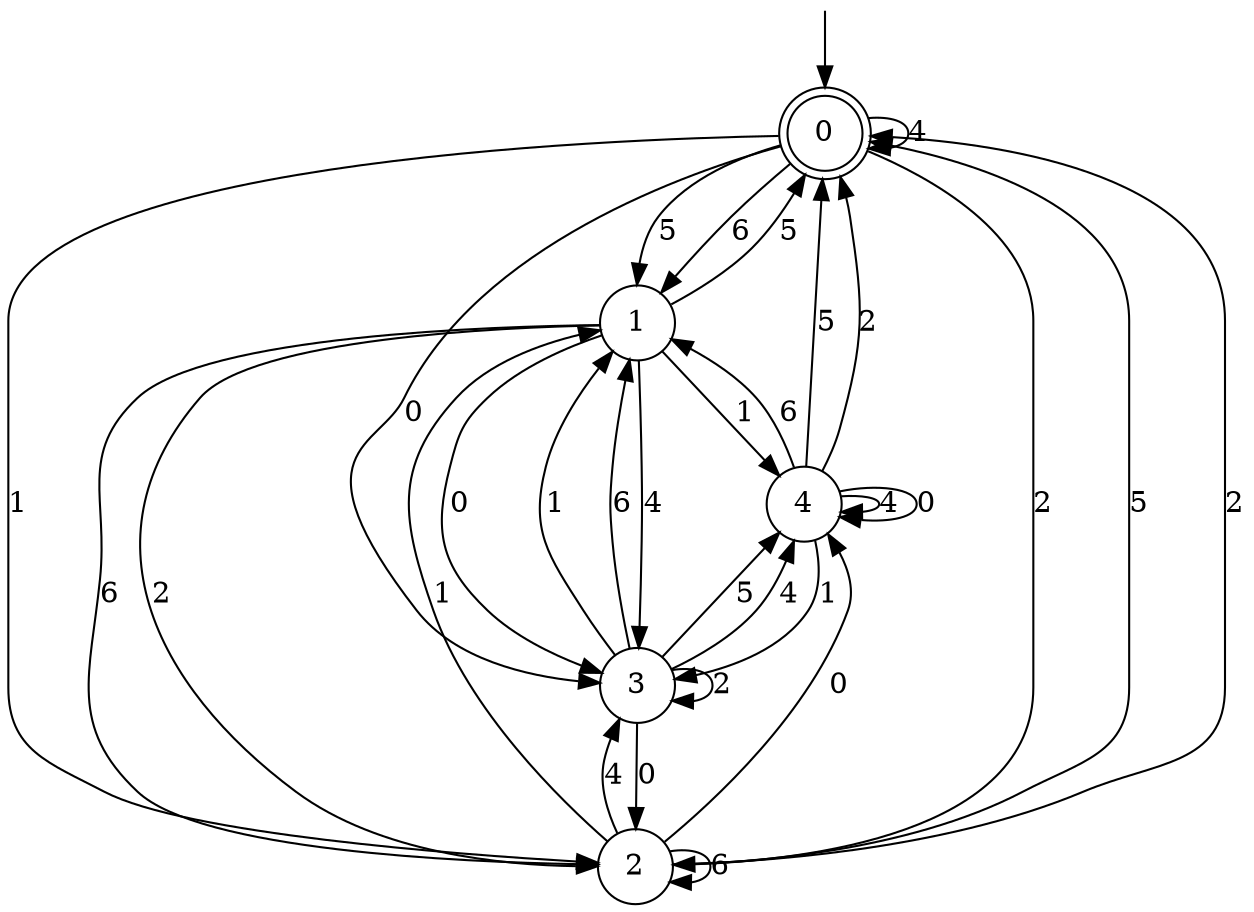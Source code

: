 digraph g {

	s0 [shape="doublecircle" label="0"];
	s1 [shape="circle" label="1"];
	s2 [shape="circle" label="2"];
	s3 [shape="circle" label="3"];
	s4 [shape="circle" label="4"];
	s0 -> s1 [label="5"];
	s0 -> s2 [label="1"];
	s0 -> s1 [label="6"];
	s0 -> s0 [label="4"];
	s0 -> s3 [label="0"];
	s0 -> s2 [label="2"];
	s1 -> s0 [label="5"];
	s1 -> s4 [label="1"];
	s1 -> s2 [label="6"];
	s1 -> s3 [label="4"];
	s1 -> s3 [label="0"];
	s1 -> s2 [label="2"];
	s2 -> s0 [label="5"];
	s2 -> s1 [label="1"];
	s2 -> s2 [label="6"];
	s2 -> s3 [label="4"];
	s2 -> s4 [label="0"];
	s2 -> s0 [label="2"];
	s3 -> s4 [label="5"];
	s3 -> s1 [label="1"];
	s3 -> s1 [label="6"];
	s3 -> s4 [label="4"];
	s3 -> s2 [label="0"];
	s3 -> s3 [label="2"];
	s4 -> s0 [label="5"];
	s4 -> s3 [label="1"];
	s4 -> s1 [label="6"];
	s4 -> s4 [label="4"];
	s4 -> s4 [label="0"];
	s4 -> s0 [label="2"];

__start0 [label="" shape="none" width="0" height="0"];
__start0 -> s0;

}
